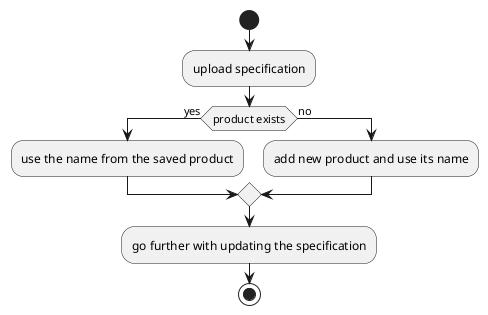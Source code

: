 @startuml
start
:upload specification;
if (product exists) then (yes)
  :use the name from the saved product;
else (no)
  :add new product and use its name;
endif
:go further with updating the specification;
stop
@enduml
